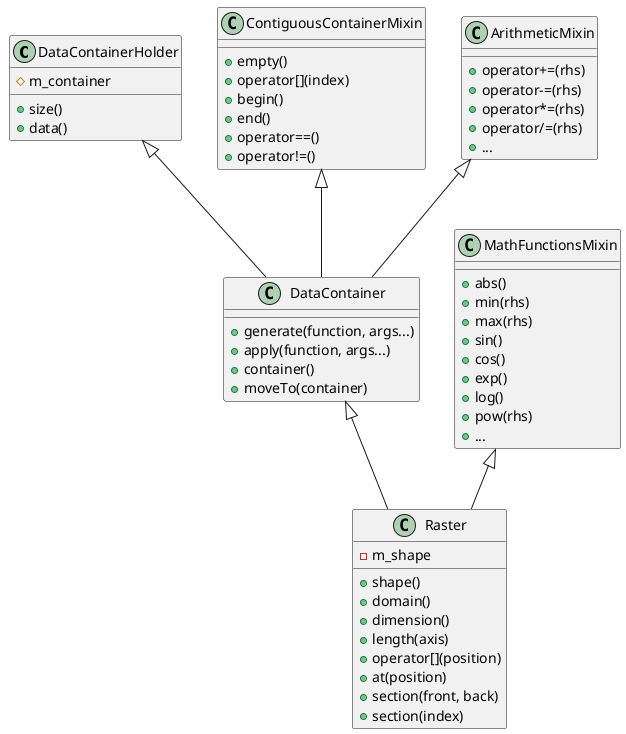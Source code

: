 @startuml
class DataContainerHolder {
# m_container
+ size()
+ data()
}

class DataContainer {
+ generate(function, args...)
+ apply(function, args...)
+ container()
+ moveTo(container)
}

class Raster {
- m_shape
+ shape()
+ domain()
+ dimension()
+ length(axis)
+ operator[](position)
+ at(position)
+ section(front, back)
+ section(index)
}

class ContiguousContainerMixin {
+ empty()
+ operator[](index)
+ begin()
+ end()
+ operator==()
+ operator!=()
}

class ArithmeticMixin {
+ operator+=(rhs)
+ operator-=(rhs)
+ operator*=(rhs)
+ operator/=(rhs)
+ {method}...
}

class MathFunctionsMixin {
+ abs()
+ min(rhs)
+ max(rhs)
+ sin()
+ cos()
+ exp()
+ log()
+ pow(rhs)
+ {method}...
}

ContiguousContainerMixin <|-- DataContainer
ArithmeticMixin <|-- DataContainer
DataContainerHolder <|-- DataContainer
DataContainer <|-- Raster
MathFunctionsMixin <|-- Raster
@enduml